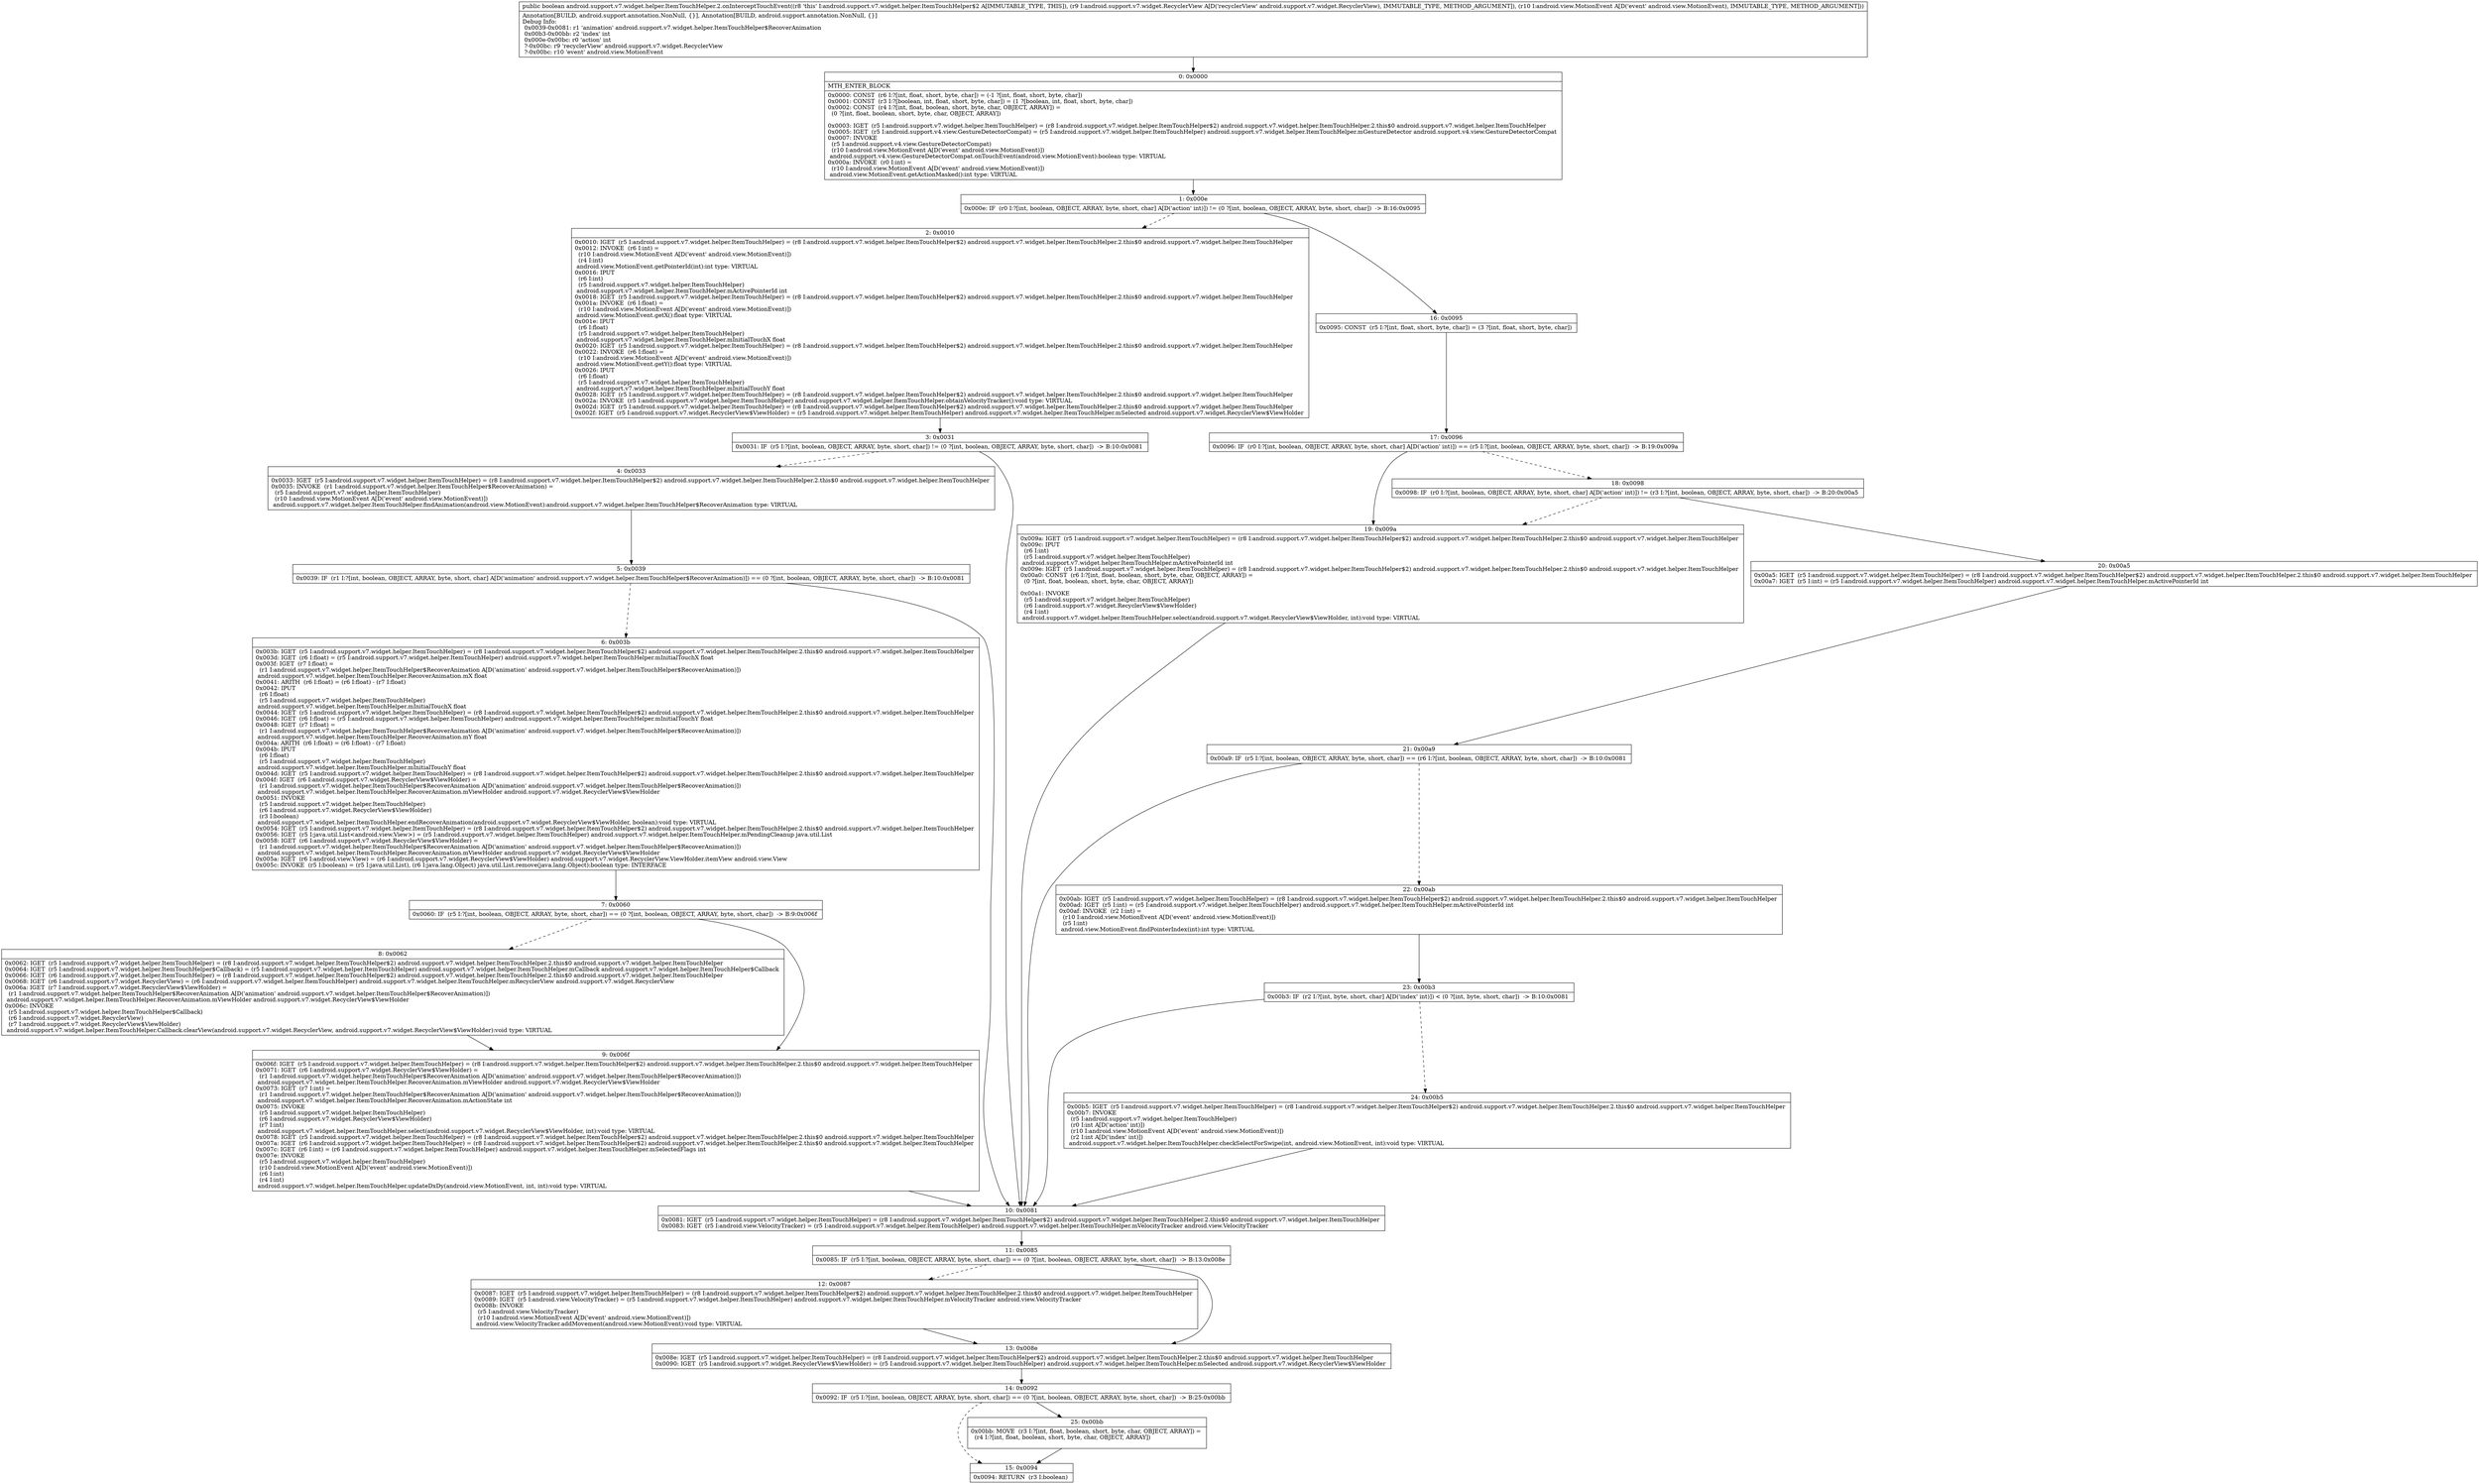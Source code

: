 digraph "CFG forandroid.support.v7.widget.helper.ItemTouchHelper.2.onInterceptTouchEvent(Landroid\/support\/v7\/widget\/RecyclerView;Landroid\/view\/MotionEvent;)Z" {
Node_0 [shape=record,label="{0\:\ 0x0000|MTH_ENTER_BLOCK\l|0x0000: CONST  (r6 I:?[int, float, short, byte, char]) = (\-1 ?[int, float, short, byte, char]) \l0x0001: CONST  (r3 I:?[boolean, int, float, short, byte, char]) = (1 ?[boolean, int, float, short, byte, char]) \l0x0002: CONST  (r4 I:?[int, float, boolean, short, byte, char, OBJECT, ARRAY]) = \l  (0 ?[int, float, boolean, short, byte, char, OBJECT, ARRAY])\l \l0x0003: IGET  (r5 I:android.support.v7.widget.helper.ItemTouchHelper) = (r8 I:android.support.v7.widget.helper.ItemTouchHelper$2) android.support.v7.widget.helper.ItemTouchHelper.2.this$0 android.support.v7.widget.helper.ItemTouchHelper \l0x0005: IGET  (r5 I:android.support.v4.view.GestureDetectorCompat) = (r5 I:android.support.v7.widget.helper.ItemTouchHelper) android.support.v7.widget.helper.ItemTouchHelper.mGestureDetector android.support.v4.view.GestureDetectorCompat \l0x0007: INVOKE  \l  (r5 I:android.support.v4.view.GestureDetectorCompat)\l  (r10 I:android.view.MotionEvent A[D('event' android.view.MotionEvent)])\l android.support.v4.view.GestureDetectorCompat.onTouchEvent(android.view.MotionEvent):boolean type: VIRTUAL \l0x000a: INVOKE  (r0 I:int) = \l  (r10 I:android.view.MotionEvent A[D('event' android.view.MotionEvent)])\l android.view.MotionEvent.getActionMasked():int type: VIRTUAL \l}"];
Node_1 [shape=record,label="{1\:\ 0x000e|0x000e: IF  (r0 I:?[int, boolean, OBJECT, ARRAY, byte, short, char] A[D('action' int)]) != (0 ?[int, boolean, OBJECT, ARRAY, byte, short, char])  \-\> B:16:0x0095 \l}"];
Node_2 [shape=record,label="{2\:\ 0x0010|0x0010: IGET  (r5 I:android.support.v7.widget.helper.ItemTouchHelper) = (r8 I:android.support.v7.widget.helper.ItemTouchHelper$2) android.support.v7.widget.helper.ItemTouchHelper.2.this$0 android.support.v7.widget.helper.ItemTouchHelper \l0x0012: INVOKE  (r6 I:int) = \l  (r10 I:android.view.MotionEvent A[D('event' android.view.MotionEvent)])\l  (r4 I:int)\l android.view.MotionEvent.getPointerId(int):int type: VIRTUAL \l0x0016: IPUT  \l  (r6 I:int)\l  (r5 I:android.support.v7.widget.helper.ItemTouchHelper)\l android.support.v7.widget.helper.ItemTouchHelper.mActivePointerId int \l0x0018: IGET  (r5 I:android.support.v7.widget.helper.ItemTouchHelper) = (r8 I:android.support.v7.widget.helper.ItemTouchHelper$2) android.support.v7.widget.helper.ItemTouchHelper.2.this$0 android.support.v7.widget.helper.ItemTouchHelper \l0x001a: INVOKE  (r6 I:float) = \l  (r10 I:android.view.MotionEvent A[D('event' android.view.MotionEvent)])\l android.view.MotionEvent.getX():float type: VIRTUAL \l0x001e: IPUT  \l  (r6 I:float)\l  (r5 I:android.support.v7.widget.helper.ItemTouchHelper)\l android.support.v7.widget.helper.ItemTouchHelper.mInitialTouchX float \l0x0020: IGET  (r5 I:android.support.v7.widget.helper.ItemTouchHelper) = (r8 I:android.support.v7.widget.helper.ItemTouchHelper$2) android.support.v7.widget.helper.ItemTouchHelper.2.this$0 android.support.v7.widget.helper.ItemTouchHelper \l0x0022: INVOKE  (r6 I:float) = \l  (r10 I:android.view.MotionEvent A[D('event' android.view.MotionEvent)])\l android.view.MotionEvent.getY():float type: VIRTUAL \l0x0026: IPUT  \l  (r6 I:float)\l  (r5 I:android.support.v7.widget.helper.ItemTouchHelper)\l android.support.v7.widget.helper.ItemTouchHelper.mInitialTouchY float \l0x0028: IGET  (r5 I:android.support.v7.widget.helper.ItemTouchHelper) = (r8 I:android.support.v7.widget.helper.ItemTouchHelper$2) android.support.v7.widget.helper.ItemTouchHelper.2.this$0 android.support.v7.widget.helper.ItemTouchHelper \l0x002a: INVOKE  (r5 I:android.support.v7.widget.helper.ItemTouchHelper) android.support.v7.widget.helper.ItemTouchHelper.obtainVelocityTracker():void type: VIRTUAL \l0x002d: IGET  (r5 I:android.support.v7.widget.helper.ItemTouchHelper) = (r8 I:android.support.v7.widget.helper.ItemTouchHelper$2) android.support.v7.widget.helper.ItemTouchHelper.2.this$0 android.support.v7.widget.helper.ItemTouchHelper \l0x002f: IGET  (r5 I:android.support.v7.widget.RecyclerView$ViewHolder) = (r5 I:android.support.v7.widget.helper.ItemTouchHelper) android.support.v7.widget.helper.ItemTouchHelper.mSelected android.support.v7.widget.RecyclerView$ViewHolder \l}"];
Node_3 [shape=record,label="{3\:\ 0x0031|0x0031: IF  (r5 I:?[int, boolean, OBJECT, ARRAY, byte, short, char]) != (0 ?[int, boolean, OBJECT, ARRAY, byte, short, char])  \-\> B:10:0x0081 \l}"];
Node_4 [shape=record,label="{4\:\ 0x0033|0x0033: IGET  (r5 I:android.support.v7.widget.helper.ItemTouchHelper) = (r8 I:android.support.v7.widget.helper.ItemTouchHelper$2) android.support.v7.widget.helper.ItemTouchHelper.2.this$0 android.support.v7.widget.helper.ItemTouchHelper \l0x0035: INVOKE  (r1 I:android.support.v7.widget.helper.ItemTouchHelper$RecoverAnimation) = \l  (r5 I:android.support.v7.widget.helper.ItemTouchHelper)\l  (r10 I:android.view.MotionEvent A[D('event' android.view.MotionEvent)])\l android.support.v7.widget.helper.ItemTouchHelper.findAnimation(android.view.MotionEvent):android.support.v7.widget.helper.ItemTouchHelper$RecoverAnimation type: VIRTUAL \l}"];
Node_5 [shape=record,label="{5\:\ 0x0039|0x0039: IF  (r1 I:?[int, boolean, OBJECT, ARRAY, byte, short, char] A[D('animation' android.support.v7.widget.helper.ItemTouchHelper$RecoverAnimation)]) == (0 ?[int, boolean, OBJECT, ARRAY, byte, short, char])  \-\> B:10:0x0081 \l}"];
Node_6 [shape=record,label="{6\:\ 0x003b|0x003b: IGET  (r5 I:android.support.v7.widget.helper.ItemTouchHelper) = (r8 I:android.support.v7.widget.helper.ItemTouchHelper$2) android.support.v7.widget.helper.ItemTouchHelper.2.this$0 android.support.v7.widget.helper.ItemTouchHelper \l0x003d: IGET  (r6 I:float) = (r5 I:android.support.v7.widget.helper.ItemTouchHelper) android.support.v7.widget.helper.ItemTouchHelper.mInitialTouchX float \l0x003f: IGET  (r7 I:float) = \l  (r1 I:android.support.v7.widget.helper.ItemTouchHelper$RecoverAnimation A[D('animation' android.support.v7.widget.helper.ItemTouchHelper$RecoverAnimation)])\l android.support.v7.widget.helper.ItemTouchHelper.RecoverAnimation.mX float \l0x0041: ARITH  (r6 I:float) = (r6 I:float) \- (r7 I:float) \l0x0042: IPUT  \l  (r6 I:float)\l  (r5 I:android.support.v7.widget.helper.ItemTouchHelper)\l android.support.v7.widget.helper.ItemTouchHelper.mInitialTouchX float \l0x0044: IGET  (r5 I:android.support.v7.widget.helper.ItemTouchHelper) = (r8 I:android.support.v7.widget.helper.ItemTouchHelper$2) android.support.v7.widget.helper.ItemTouchHelper.2.this$0 android.support.v7.widget.helper.ItemTouchHelper \l0x0046: IGET  (r6 I:float) = (r5 I:android.support.v7.widget.helper.ItemTouchHelper) android.support.v7.widget.helper.ItemTouchHelper.mInitialTouchY float \l0x0048: IGET  (r7 I:float) = \l  (r1 I:android.support.v7.widget.helper.ItemTouchHelper$RecoverAnimation A[D('animation' android.support.v7.widget.helper.ItemTouchHelper$RecoverAnimation)])\l android.support.v7.widget.helper.ItemTouchHelper.RecoverAnimation.mY float \l0x004a: ARITH  (r6 I:float) = (r6 I:float) \- (r7 I:float) \l0x004b: IPUT  \l  (r6 I:float)\l  (r5 I:android.support.v7.widget.helper.ItemTouchHelper)\l android.support.v7.widget.helper.ItemTouchHelper.mInitialTouchY float \l0x004d: IGET  (r5 I:android.support.v7.widget.helper.ItemTouchHelper) = (r8 I:android.support.v7.widget.helper.ItemTouchHelper$2) android.support.v7.widget.helper.ItemTouchHelper.2.this$0 android.support.v7.widget.helper.ItemTouchHelper \l0x004f: IGET  (r6 I:android.support.v7.widget.RecyclerView$ViewHolder) = \l  (r1 I:android.support.v7.widget.helper.ItemTouchHelper$RecoverAnimation A[D('animation' android.support.v7.widget.helper.ItemTouchHelper$RecoverAnimation)])\l android.support.v7.widget.helper.ItemTouchHelper.RecoverAnimation.mViewHolder android.support.v7.widget.RecyclerView$ViewHolder \l0x0051: INVOKE  \l  (r5 I:android.support.v7.widget.helper.ItemTouchHelper)\l  (r6 I:android.support.v7.widget.RecyclerView$ViewHolder)\l  (r3 I:boolean)\l android.support.v7.widget.helper.ItemTouchHelper.endRecoverAnimation(android.support.v7.widget.RecyclerView$ViewHolder, boolean):void type: VIRTUAL \l0x0054: IGET  (r5 I:android.support.v7.widget.helper.ItemTouchHelper) = (r8 I:android.support.v7.widget.helper.ItemTouchHelper$2) android.support.v7.widget.helper.ItemTouchHelper.2.this$0 android.support.v7.widget.helper.ItemTouchHelper \l0x0056: IGET  (r5 I:java.util.List\<android.view.View\>) = (r5 I:android.support.v7.widget.helper.ItemTouchHelper) android.support.v7.widget.helper.ItemTouchHelper.mPendingCleanup java.util.List \l0x0058: IGET  (r6 I:android.support.v7.widget.RecyclerView$ViewHolder) = \l  (r1 I:android.support.v7.widget.helper.ItemTouchHelper$RecoverAnimation A[D('animation' android.support.v7.widget.helper.ItemTouchHelper$RecoverAnimation)])\l android.support.v7.widget.helper.ItemTouchHelper.RecoverAnimation.mViewHolder android.support.v7.widget.RecyclerView$ViewHolder \l0x005a: IGET  (r6 I:android.view.View) = (r6 I:android.support.v7.widget.RecyclerView$ViewHolder) android.support.v7.widget.RecyclerView.ViewHolder.itemView android.view.View \l0x005c: INVOKE  (r5 I:boolean) = (r5 I:java.util.List), (r6 I:java.lang.Object) java.util.List.remove(java.lang.Object):boolean type: INTERFACE \l}"];
Node_7 [shape=record,label="{7\:\ 0x0060|0x0060: IF  (r5 I:?[int, boolean, OBJECT, ARRAY, byte, short, char]) == (0 ?[int, boolean, OBJECT, ARRAY, byte, short, char])  \-\> B:9:0x006f \l}"];
Node_8 [shape=record,label="{8\:\ 0x0062|0x0062: IGET  (r5 I:android.support.v7.widget.helper.ItemTouchHelper) = (r8 I:android.support.v7.widget.helper.ItemTouchHelper$2) android.support.v7.widget.helper.ItemTouchHelper.2.this$0 android.support.v7.widget.helper.ItemTouchHelper \l0x0064: IGET  (r5 I:android.support.v7.widget.helper.ItemTouchHelper$Callback) = (r5 I:android.support.v7.widget.helper.ItemTouchHelper) android.support.v7.widget.helper.ItemTouchHelper.mCallback android.support.v7.widget.helper.ItemTouchHelper$Callback \l0x0066: IGET  (r6 I:android.support.v7.widget.helper.ItemTouchHelper) = (r8 I:android.support.v7.widget.helper.ItemTouchHelper$2) android.support.v7.widget.helper.ItemTouchHelper.2.this$0 android.support.v7.widget.helper.ItemTouchHelper \l0x0068: IGET  (r6 I:android.support.v7.widget.RecyclerView) = (r6 I:android.support.v7.widget.helper.ItemTouchHelper) android.support.v7.widget.helper.ItemTouchHelper.mRecyclerView android.support.v7.widget.RecyclerView \l0x006a: IGET  (r7 I:android.support.v7.widget.RecyclerView$ViewHolder) = \l  (r1 I:android.support.v7.widget.helper.ItemTouchHelper$RecoverAnimation A[D('animation' android.support.v7.widget.helper.ItemTouchHelper$RecoverAnimation)])\l android.support.v7.widget.helper.ItemTouchHelper.RecoverAnimation.mViewHolder android.support.v7.widget.RecyclerView$ViewHolder \l0x006c: INVOKE  \l  (r5 I:android.support.v7.widget.helper.ItemTouchHelper$Callback)\l  (r6 I:android.support.v7.widget.RecyclerView)\l  (r7 I:android.support.v7.widget.RecyclerView$ViewHolder)\l android.support.v7.widget.helper.ItemTouchHelper.Callback.clearView(android.support.v7.widget.RecyclerView, android.support.v7.widget.RecyclerView$ViewHolder):void type: VIRTUAL \l}"];
Node_9 [shape=record,label="{9\:\ 0x006f|0x006f: IGET  (r5 I:android.support.v7.widget.helper.ItemTouchHelper) = (r8 I:android.support.v7.widget.helper.ItemTouchHelper$2) android.support.v7.widget.helper.ItemTouchHelper.2.this$0 android.support.v7.widget.helper.ItemTouchHelper \l0x0071: IGET  (r6 I:android.support.v7.widget.RecyclerView$ViewHolder) = \l  (r1 I:android.support.v7.widget.helper.ItemTouchHelper$RecoverAnimation A[D('animation' android.support.v7.widget.helper.ItemTouchHelper$RecoverAnimation)])\l android.support.v7.widget.helper.ItemTouchHelper.RecoverAnimation.mViewHolder android.support.v7.widget.RecyclerView$ViewHolder \l0x0073: IGET  (r7 I:int) = \l  (r1 I:android.support.v7.widget.helper.ItemTouchHelper$RecoverAnimation A[D('animation' android.support.v7.widget.helper.ItemTouchHelper$RecoverAnimation)])\l android.support.v7.widget.helper.ItemTouchHelper.RecoverAnimation.mActionState int \l0x0075: INVOKE  \l  (r5 I:android.support.v7.widget.helper.ItemTouchHelper)\l  (r6 I:android.support.v7.widget.RecyclerView$ViewHolder)\l  (r7 I:int)\l android.support.v7.widget.helper.ItemTouchHelper.select(android.support.v7.widget.RecyclerView$ViewHolder, int):void type: VIRTUAL \l0x0078: IGET  (r5 I:android.support.v7.widget.helper.ItemTouchHelper) = (r8 I:android.support.v7.widget.helper.ItemTouchHelper$2) android.support.v7.widget.helper.ItemTouchHelper.2.this$0 android.support.v7.widget.helper.ItemTouchHelper \l0x007a: IGET  (r6 I:android.support.v7.widget.helper.ItemTouchHelper) = (r8 I:android.support.v7.widget.helper.ItemTouchHelper$2) android.support.v7.widget.helper.ItemTouchHelper.2.this$0 android.support.v7.widget.helper.ItemTouchHelper \l0x007c: IGET  (r6 I:int) = (r6 I:android.support.v7.widget.helper.ItemTouchHelper) android.support.v7.widget.helper.ItemTouchHelper.mSelectedFlags int \l0x007e: INVOKE  \l  (r5 I:android.support.v7.widget.helper.ItemTouchHelper)\l  (r10 I:android.view.MotionEvent A[D('event' android.view.MotionEvent)])\l  (r6 I:int)\l  (r4 I:int)\l android.support.v7.widget.helper.ItemTouchHelper.updateDxDy(android.view.MotionEvent, int, int):void type: VIRTUAL \l}"];
Node_10 [shape=record,label="{10\:\ 0x0081|0x0081: IGET  (r5 I:android.support.v7.widget.helper.ItemTouchHelper) = (r8 I:android.support.v7.widget.helper.ItemTouchHelper$2) android.support.v7.widget.helper.ItemTouchHelper.2.this$0 android.support.v7.widget.helper.ItemTouchHelper \l0x0083: IGET  (r5 I:android.view.VelocityTracker) = (r5 I:android.support.v7.widget.helper.ItemTouchHelper) android.support.v7.widget.helper.ItemTouchHelper.mVelocityTracker android.view.VelocityTracker \l}"];
Node_11 [shape=record,label="{11\:\ 0x0085|0x0085: IF  (r5 I:?[int, boolean, OBJECT, ARRAY, byte, short, char]) == (0 ?[int, boolean, OBJECT, ARRAY, byte, short, char])  \-\> B:13:0x008e \l}"];
Node_12 [shape=record,label="{12\:\ 0x0087|0x0087: IGET  (r5 I:android.support.v7.widget.helper.ItemTouchHelper) = (r8 I:android.support.v7.widget.helper.ItemTouchHelper$2) android.support.v7.widget.helper.ItemTouchHelper.2.this$0 android.support.v7.widget.helper.ItemTouchHelper \l0x0089: IGET  (r5 I:android.view.VelocityTracker) = (r5 I:android.support.v7.widget.helper.ItemTouchHelper) android.support.v7.widget.helper.ItemTouchHelper.mVelocityTracker android.view.VelocityTracker \l0x008b: INVOKE  \l  (r5 I:android.view.VelocityTracker)\l  (r10 I:android.view.MotionEvent A[D('event' android.view.MotionEvent)])\l android.view.VelocityTracker.addMovement(android.view.MotionEvent):void type: VIRTUAL \l}"];
Node_13 [shape=record,label="{13\:\ 0x008e|0x008e: IGET  (r5 I:android.support.v7.widget.helper.ItemTouchHelper) = (r8 I:android.support.v7.widget.helper.ItemTouchHelper$2) android.support.v7.widget.helper.ItemTouchHelper.2.this$0 android.support.v7.widget.helper.ItemTouchHelper \l0x0090: IGET  (r5 I:android.support.v7.widget.RecyclerView$ViewHolder) = (r5 I:android.support.v7.widget.helper.ItemTouchHelper) android.support.v7.widget.helper.ItemTouchHelper.mSelected android.support.v7.widget.RecyclerView$ViewHolder \l}"];
Node_14 [shape=record,label="{14\:\ 0x0092|0x0092: IF  (r5 I:?[int, boolean, OBJECT, ARRAY, byte, short, char]) == (0 ?[int, boolean, OBJECT, ARRAY, byte, short, char])  \-\> B:25:0x00bb \l}"];
Node_15 [shape=record,label="{15\:\ 0x0094|0x0094: RETURN  (r3 I:boolean) \l}"];
Node_16 [shape=record,label="{16\:\ 0x0095|0x0095: CONST  (r5 I:?[int, float, short, byte, char]) = (3 ?[int, float, short, byte, char]) \l}"];
Node_17 [shape=record,label="{17\:\ 0x0096|0x0096: IF  (r0 I:?[int, boolean, OBJECT, ARRAY, byte, short, char] A[D('action' int)]) == (r5 I:?[int, boolean, OBJECT, ARRAY, byte, short, char])  \-\> B:19:0x009a \l}"];
Node_18 [shape=record,label="{18\:\ 0x0098|0x0098: IF  (r0 I:?[int, boolean, OBJECT, ARRAY, byte, short, char] A[D('action' int)]) != (r3 I:?[int, boolean, OBJECT, ARRAY, byte, short, char])  \-\> B:20:0x00a5 \l}"];
Node_19 [shape=record,label="{19\:\ 0x009a|0x009a: IGET  (r5 I:android.support.v7.widget.helper.ItemTouchHelper) = (r8 I:android.support.v7.widget.helper.ItemTouchHelper$2) android.support.v7.widget.helper.ItemTouchHelper.2.this$0 android.support.v7.widget.helper.ItemTouchHelper \l0x009c: IPUT  \l  (r6 I:int)\l  (r5 I:android.support.v7.widget.helper.ItemTouchHelper)\l android.support.v7.widget.helper.ItemTouchHelper.mActivePointerId int \l0x009e: IGET  (r5 I:android.support.v7.widget.helper.ItemTouchHelper) = (r8 I:android.support.v7.widget.helper.ItemTouchHelper$2) android.support.v7.widget.helper.ItemTouchHelper.2.this$0 android.support.v7.widget.helper.ItemTouchHelper \l0x00a0: CONST  (r6 I:?[int, float, boolean, short, byte, char, OBJECT, ARRAY]) = \l  (0 ?[int, float, boolean, short, byte, char, OBJECT, ARRAY])\l \l0x00a1: INVOKE  \l  (r5 I:android.support.v7.widget.helper.ItemTouchHelper)\l  (r6 I:android.support.v7.widget.RecyclerView$ViewHolder)\l  (r4 I:int)\l android.support.v7.widget.helper.ItemTouchHelper.select(android.support.v7.widget.RecyclerView$ViewHolder, int):void type: VIRTUAL \l}"];
Node_20 [shape=record,label="{20\:\ 0x00a5|0x00a5: IGET  (r5 I:android.support.v7.widget.helper.ItemTouchHelper) = (r8 I:android.support.v7.widget.helper.ItemTouchHelper$2) android.support.v7.widget.helper.ItemTouchHelper.2.this$0 android.support.v7.widget.helper.ItemTouchHelper \l0x00a7: IGET  (r5 I:int) = (r5 I:android.support.v7.widget.helper.ItemTouchHelper) android.support.v7.widget.helper.ItemTouchHelper.mActivePointerId int \l}"];
Node_21 [shape=record,label="{21\:\ 0x00a9|0x00a9: IF  (r5 I:?[int, boolean, OBJECT, ARRAY, byte, short, char]) == (r6 I:?[int, boolean, OBJECT, ARRAY, byte, short, char])  \-\> B:10:0x0081 \l}"];
Node_22 [shape=record,label="{22\:\ 0x00ab|0x00ab: IGET  (r5 I:android.support.v7.widget.helper.ItemTouchHelper) = (r8 I:android.support.v7.widget.helper.ItemTouchHelper$2) android.support.v7.widget.helper.ItemTouchHelper.2.this$0 android.support.v7.widget.helper.ItemTouchHelper \l0x00ad: IGET  (r5 I:int) = (r5 I:android.support.v7.widget.helper.ItemTouchHelper) android.support.v7.widget.helper.ItemTouchHelper.mActivePointerId int \l0x00af: INVOKE  (r2 I:int) = \l  (r10 I:android.view.MotionEvent A[D('event' android.view.MotionEvent)])\l  (r5 I:int)\l android.view.MotionEvent.findPointerIndex(int):int type: VIRTUAL \l}"];
Node_23 [shape=record,label="{23\:\ 0x00b3|0x00b3: IF  (r2 I:?[int, byte, short, char] A[D('index' int)]) \< (0 ?[int, byte, short, char])  \-\> B:10:0x0081 \l}"];
Node_24 [shape=record,label="{24\:\ 0x00b5|0x00b5: IGET  (r5 I:android.support.v7.widget.helper.ItemTouchHelper) = (r8 I:android.support.v7.widget.helper.ItemTouchHelper$2) android.support.v7.widget.helper.ItemTouchHelper.2.this$0 android.support.v7.widget.helper.ItemTouchHelper \l0x00b7: INVOKE  \l  (r5 I:android.support.v7.widget.helper.ItemTouchHelper)\l  (r0 I:int A[D('action' int)])\l  (r10 I:android.view.MotionEvent A[D('event' android.view.MotionEvent)])\l  (r2 I:int A[D('index' int)])\l android.support.v7.widget.helper.ItemTouchHelper.checkSelectForSwipe(int, android.view.MotionEvent, int):void type: VIRTUAL \l}"];
Node_25 [shape=record,label="{25\:\ 0x00bb|0x00bb: MOVE  (r3 I:?[int, float, boolean, short, byte, char, OBJECT, ARRAY]) = \l  (r4 I:?[int, float, boolean, short, byte, char, OBJECT, ARRAY])\l \l}"];
MethodNode[shape=record,label="{public boolean android.support.v7.widget.helper.ItemTouchHelper.2.onInterceptTouchEvent((r8 'this' I:android.support.v7.widget.helper.ItemTouchHelper$2 A[IMMUTABLE_TYPE, THIS]), (r9 I:android.support.v7.widget.RecyclerView A[D('recyclerView' android.support.v7.widget.RecyclerView), IMMUTABLE_TYPE, METHOD_ARGUMENT]), (r10 I:android.view.MotionEvent A[D('event' android.view.MotionEvent), IMMUTABLE_TYPE, METHOD_ARGUMENT]))  | Annotation[BUILD, android.support.annotation.NonNull, \{\}], Annotation[BUILD, android.support.annotation.NonNull, \{\}]\lDebug Info:\l  0x0039\-0x0081: r1 'animation' android.support.v7.widget.helper.ItemTouchHelper$RecoverAnimation\l  0x00b3\-0x00bb: r2 'index' int\l  0x000e\-0x00bc: r0 'action' int\l  ?\-0x00bc: r9 'recyclerView' android.support.v7.widget.RecyclerView\l  ?\-0x00bc: r10 'event' android.view.MotionEvent\l}"];
MethodNode -> Node_0;
Node_0 -> Node_1;
Node_1 -> Node_2[style=dashed];
Node_1 -> Node_16;
Node_2 -> Node_3;
Node_3 -> Node_4[style=dashed];
Node_3 -> Node_10;
Node_4 -> Node_5;
Node_5 -> Node_6[style=dashed];
Node_5 -> Node_10;
Node_6 -> Node_7;
Node_7 -> Node_8[style=dashed];
Node_7 -> Node_9;
Node_8 -> Node_9;
Node_9 -> Node_10;
Node_10 -> Node_11;
Node_11 -> Node_12[style=dashed];
Node_11 -> Node_13;
Node_12 -> Node_13;
Node_13 -> Node_14;
Node_14 -> Node_15[style=dashed];
Node_14 -> Node_25;
Node_16 -> Node_17;
Node_17 -> Node_18[style=dashed];
Node_17 -> Node_19;
Node_18 -> Node_19[style=dashed];
Node_18 -> Node_20;
Node_19 -> Node_10;
Node_20 -> Node_21;
Node_21 -> Node_10;
Node_21 -> Node_22[style=dashed];
Node_22 -> Node_23;
Node_23 -> Node_10;
Node_23 -> Node_24[style=dashed];
Node_24 -> Node_10;
Node_25 -> Node_15;
}

